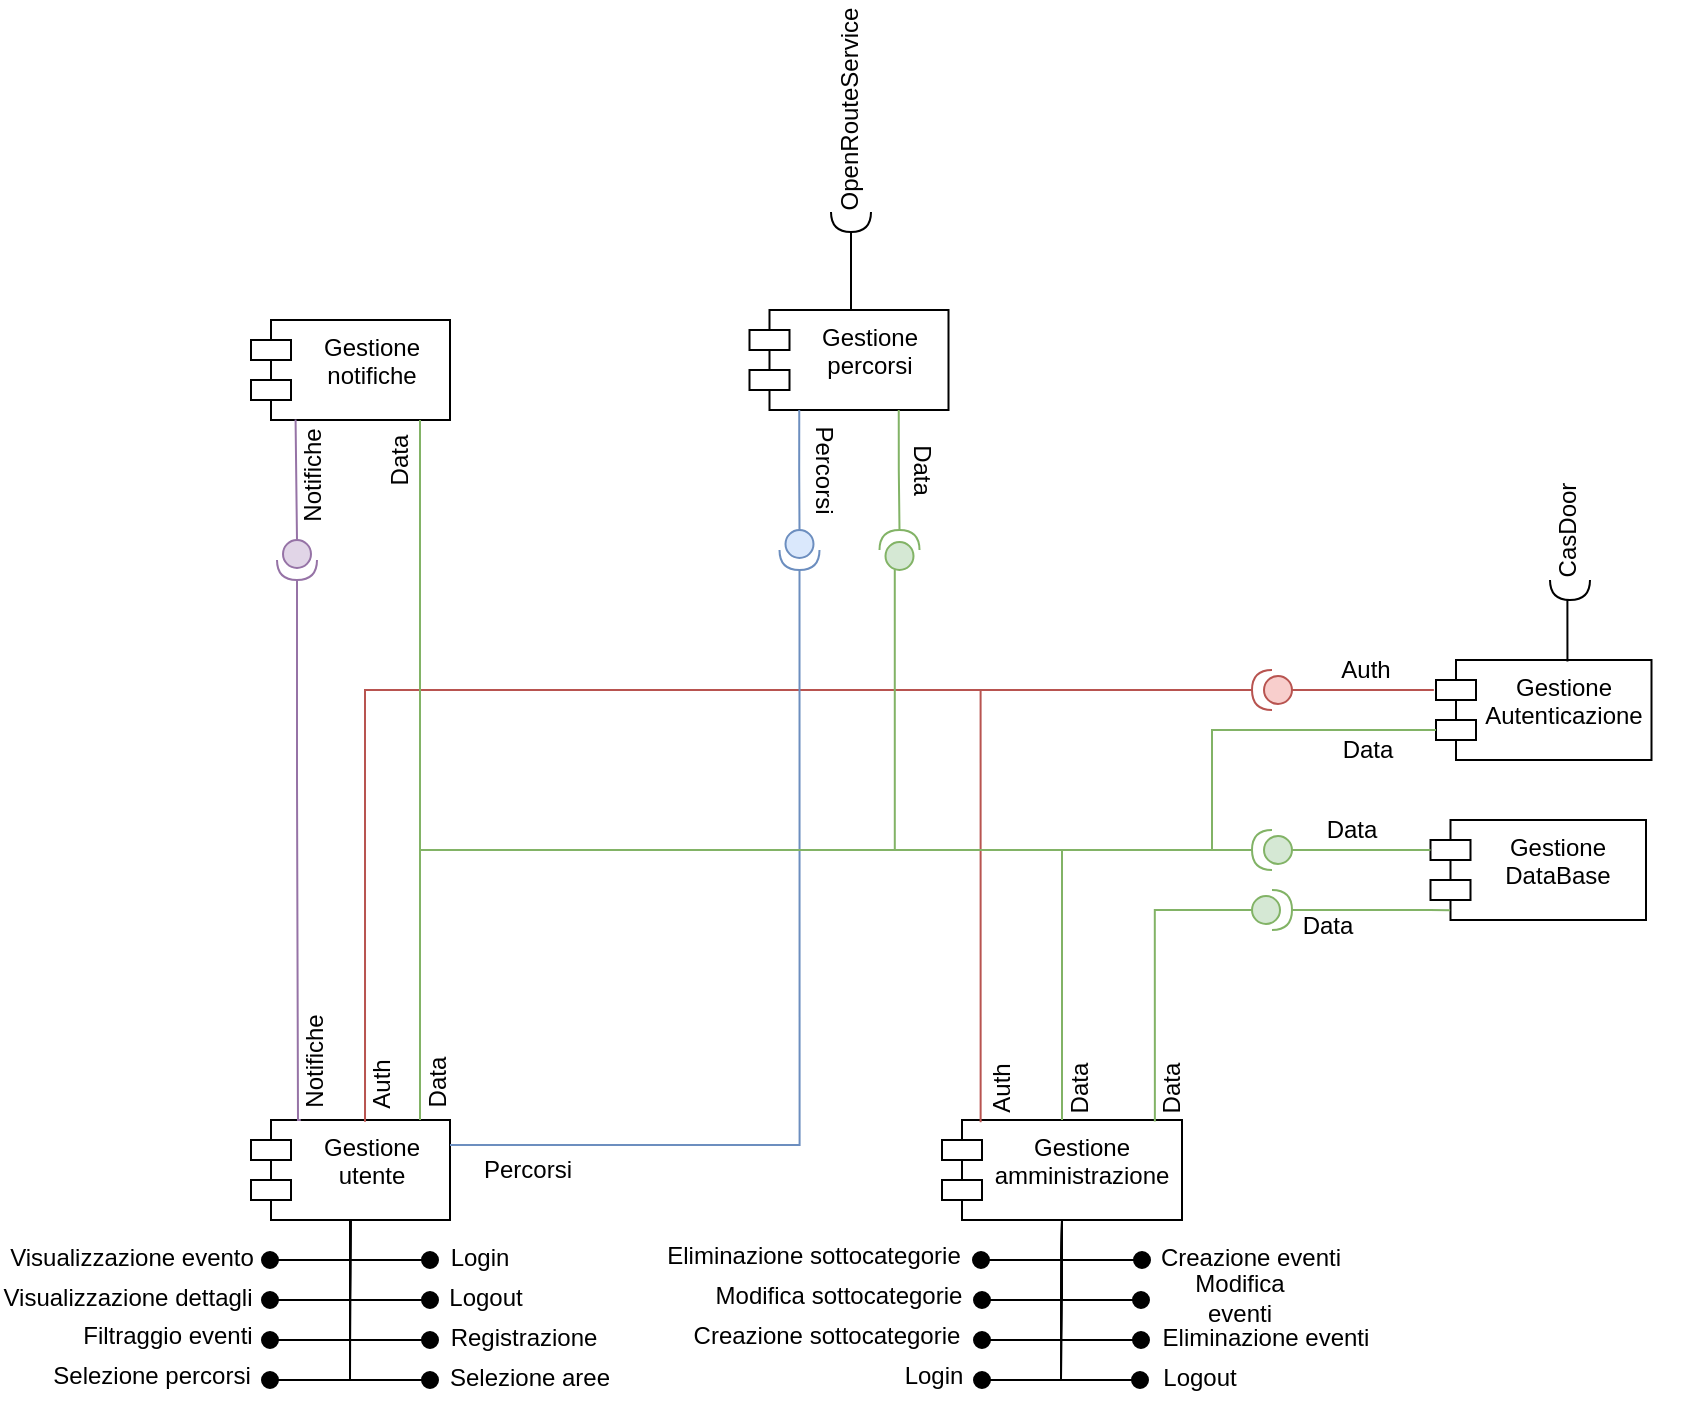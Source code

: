<mxfile version="24.2.5" type="device">
  <diagram name="Pagina-1" id="bZNuDVQKegFYLx4exZVK">
    <mxGraphModel dx="1851" dy="553" grid="1" gridSize="10" guides="1" tooltips="1" connect="1" arrows="1" fold="1" page="1" pageScale="1" pageWidth="827" pageHeight="1169" math="0" shadow="0">
      <root>
        <mxCell id="0" />
        <mxCell id="1" parent="0" />
        <mxCell id="vY_98w7-_kvQoHKUwf2a-1" value="Gestione utente" style="shape=module;align=left;spacingLeft=20;align=center;verticalAlign=top;whiteSpace=wrap;html=1;" parent="1" vertex="1">
          <mxGeometry x="-104.5" y="760" width="99.5" height="50" as="geometry" />
        </mxCell>
        <mxCell id="vY_98w7-_kvQoHKUwf2a-2" value="" style="html=1;verticalAlign=bottom;startArrow=oval;startFill=1;endArrow=none;startSize=8;curved=0;rounded=0;endFill=0;entryX=0.5;entryY=1;entryDx=0;entryDy=0;" parent="1" target="vY_98w7-_kvQoHKUwf2a-1" edge="1">
          <mxGeometry width="60" relative="1" as="geometry">
            <mxPoint x="-15" y="830" as="sourcePoint" />
            <mxPoint x="-118" y="261.86" as="targetPoint" />
            <Array as="points">
              <mxPoint x="-55" y="830" />
            </Array>
          </mxGeometry>
        </mxCell>
        <mxCell id="vY_98w7-_kvQoHKUwf2a-3" value="" style="html=1;verticalAlign=bottom;startArrow=oval;startFill=1;endArrow=none;startSize=8;curved=0;rounded=0;endFill=0;entryX=0.5;entryY=1;entryDx=0;entryDy=0;" parent="1" target="vY_98w7-_kvQoHKUwf2a-1" edge="1">
          <mxGeometry width="60" relative="1" as="geometry">
            <mxPoint x="-15" y="850" as="sourcePoint" />
            <mxPoint x="-55" y="820" as="targetPoint" />
            <Array as="points">
              <mxPoint x="-55" y="850" />
            </Array>
          </mxGeometry>
        </mxCell>
        <mxCell id="vY_98w7-_kvQoHKUwf2a-4" value="Login" style="text;html=1;align=center;verticalAlign=middle;whiteSpace=wrap;rounded=0;" parent="1" vertex="1">
          <mxGeometry x="-20" y="814" width="60" height="30" as="geometry" />
        </mxCell>
        <mxCell id="vY_98w7-_kvQoHKUwf2a-5" value="Logout" style="text;html=1;align=center;verticalAlign=middle;whiteSpace=wrap;rounded=0;" parent="1" vertex="1">
          <mxGeometry x="-17" y="834" width="60" height="30" as="geometry" />
        </mxCell>
        <mxCell id="vY_98w7-_kvQoHKUwf2a-6" value="Registrazione" style="text;html=1;align=center;verticalAlign=middle;whiteSpace=wrap;rounded=0;" parent="1" vertex="1">
          <mxGeometry x="-9" y="854" width="82" height="30" as="geometry" />
        </mxCell>
        <mxCell id="vY_98w7-_kvQoHKUwf2a-7" value="" style="html=1;verticalAlign=bottom;startArrow=oval;startFill=1;endArrow=none;startSize=8;curved=0;rounded=0;endFill=0;entryX=0.5;entryY=1;entryDx=0;entryDy=0;" parent="1" edge="1">
          <mxGeometry width="60" relative="1" as="geometry">
            <mxPoint x="-15" y="870" as="sourcePoint" />
            <mxPoint x="-55" y="830" as="targetPoint" />
            <Array as="points">
              <mxPoint x="-55" y="870" />
            </Array>
          </mxGeometry>
        </mxCell>
        <mxCell id="vY_98w7-_kvQoHKUwf2a-8" value="Gestione Autenticazione" style="shape=module;align=left;spacingLeft=20;align=center;verticalAlign=top;whiteSpace=wrap;html=1;" parent="1" vertex="1">
          <mxGeometry x="488" y="530" width="107.75" height="50" as="geometry" />
        </mxCell>
        <mxCell id="vY_98w7-_kvQoHKUwf2a-9" value="" style="shape=providedRequiredInterface;html=1;verticalLabelPosition=bottom;sketch=0;rotation=-180;fillColor=#f8cecc;strokeColor=#b85450;" parent="1" vertex="1">
          <mxGeometry x="396" y="535" width="20" height="20" as="geometry" />
        </mxCell>
        <mxCell id="vY_98w7-_kvQoHKUwf2a-10" value="Auth" style="text;html=1;align=center;verticalAlign=middle;whiteSpace=wrap;rounded=0;rotation=-90;" parent="1" vertex="1">
          <mxGeometry x="-69" y="727" width="60" height="30" as="geometry" />
        </mxCell>
        <mxCell id="vY_98w7-_kvQoHKUwf2a-11" value="Gestione &lt;br&gt;&lt;div&gt;DataBase&lt;/div&gt;" style="shape=module;align=left;spacingLeft=20;align=center;verticalAlign=top;whiteSpace=wrap;html=1;" parent="1" vertex="1">
          <mxGeometry x="485.25" y="610" width="107.75" height="50" as="geometry" />
        </mxCell>
        <mxCell id="vY_98w7-_kvQoHKUwf2a-12" value="Data" style="text;html=1;align=center;verticalAlign=middle;whiteSpace=wrap;rounded=0;" parent="1" vertex="1">
          <mxGeometry x="424" y="560" width="60" height="30" as="geometry" />
        </mxCell>
        <mxCell id="vY_98w7-_kvQoHKUwf2a-13" value="" style="html=1;verticalAlign=bottom;startArrow=oval;startFill=1;endArrow=none;startSize=8;curved=0;rounded=0;endFill=0;entryX=0.5;entryY=1;entryDx=0;entryDy=0;" parent="1" edge="1">
          <mxGeometry width="60" relative="1" as="geometry">
            <mxPoint x="-95" y="830" as="sourcePoint" />
            <mxPoint x="-55" y="810" as="targetPoint" />
            <Array as="points">
              <mxPoint x="-55" y="830" />
            </Array>
          </mxGeometry>
        </mxCell>
        <mxCell id="vY_98w7-_kvQoHKUwf2a-14" value="Visualizzazione evento" style="text;html=1;align=center;verticalAlign=middle;whiteSpace=wrap;rounded=0;" parent="1" vertex="1">
          <mxGeometry x="-226" y="814" width="124" height="30" as="geometry" />
        </mxCell>
        <mxCell id="vY_98w7-_kvQoHKUwf2a-15" value="" style="html=1;verticalAlign=bottom;startArrow=oval;startFill=1;endArrow=none;startSize=8;curved=0;rounded=0;endFill=0;entryX=0.5;entryY=1;entryDx=0;entryDy=0;" parent="1" target="vY_98w7-_kvQoHKUwf2a-1" edge="1">
          <mxGeometry width="60" relative="1" as="geometry">
            <mxPoint x="-95" y="850" as="sourcePoint" />
            <mxPoint x="-55" y="830" as="targetPoint" />
            <Array as="points">
              <mxPoint x="-55" y="850" />
            </Array>
          </mxGeometry>
        </mxCell>
        <mxCell id="vY_98w7-_kvQoHKUwf2a-16" value="Visualizzazione dettagli" style="text;html=1;align=center;verticalAlign=middle;whiteSpace=wrap;rounded=0;" parent="1" vertex="1">
          <mxGeometry x="-230" y="834" width="128" height="30" as="geometry" />
        </mxCell>
        <mxCell id="vY_98w7-_kvQoHKUwf2a-17" value="" style="html=1;verticalAlign=bottom;startArrow=oval;startFill=1;endArrow=none;startSize=8;curved=0;rounded=0;endFill=0;entryX=0.5;entryY=1;entryDx=0;entryDy=0;" parent="1" target="vY_98w7-_kvQoHKUwf2a-1" edge="1">
          <mxGeometry width="60" relative="1" as="geometry">
            <mxPoint x="-95" y="870" as="sourcePoint" />
            <mxPoint x="-55" y="830" as="targetPoint" />
            <Array as="points">
              <mxPoint x="-55" y="870" />
            </Array>
          </mxGeometry>
        </mxCell>
        <mxCell id="vY_98w7-_kvQoHKUwf2a-18" value="Filtraggio eventi" style="text;html=1;align=center;verticalAlign=middle;whiteSpace=wrap;rounded=0;" parent="1" vertex="1">
          <mxGeometry x="-190" y="853" width="88" height="30" as="geometry" />
        </mxCell>
        <mxCell id="vY_98w7-_kvQoHKUwf2a-19" value="" style="html=1;verticalAlign=bottom;startArrow=oval;startFill=1;endArrow=none;startSize=8;curved=0;rounded=0;endFill=0;entryX=0.5;entryY=1;entryDx=0;entryDy=0;" parent="1" edge="1">
          <mxGeometry width="60" relative="1" as="geometry">
            <mxPoint x="-95" y="890" as="sourcePoint" />
            <mxPoint x="-55" y="830" as="targetPoint" />
            <Array as="points">
              <mxPoint x="-55" y="890" />
            </Array>
          </mxGeometry>
        </mxCell>
        <mxCell id="vY_98w7-_kvQoHKUwf2a-20" value="Selezione percorsi" style="text;html=1;align=center;verticalAlign=middle;whiteSpace=wrap;rounded=0;" parent="1" vertex="1">
          <mxGeometry x="-206.5" y="873" width="104" height="30" as="geometry" />
        </mxCell>
        <mxCell id="vY_98w7-_kvQoHKUwf2a-21" value="" style="html=1;verticalAlign=bottom;startArrow=oval;startFill=1;endArrow=none;startSize=8;curved=0;rounded=0;endFill=0;entryX=0.5;entryY=1;entryDx=0;entryDy=0;" parent="1" target="vY_98w7-_kvQoHKUwf2a-1" edge="1">
          <mxGeometry width="60" relative="1" as="geometry">
            <mxPoint x="-15" y="890" as="sourcePoint" />
            <mxPoint x="-55" y="850" as="targetPoint" />
            <Array as="points">
              <mxPoint x="-55" y="890" />
            </Array>
          </mxGeometry>
        </mxCell>
        <mxCell id="vY_98w7-_kvQoHKUwf2a-22" value="Selezione aree" style="text;html=1;align=center;verticalAlign=middle;whiteSpace=wrap;rounded=0;" parent="1" vertex="1">
          <mxGeometry x="-7" y="874" width="84" height="30" as="geometry" />
        </mxCell>
        <mxCell id="vY_98w7-_kvQoHKUwf2a-23" value="Gestione amministrazione" style="shape=module;align=left;spacingLeft=20;align=center;verticalAlign=top;whiteSpace=wrap;html=1;" parent="1" vertex="1">
          <mxGeometry x="241" y="760" width="120" height="50" as="geometry" />
        </mxCell>
        <mxCell id="vY_98w7-_kvQoHKUwf2a-24" value="" style="ellipse;whiteSpace=wrap;html=1;align=center;aspect=fixed;fillColor=none;strokeColor=none;resizable=0;perimeter=centerPerimeter;rotatable=0;allowArrows=0;points=[];outlineConnect=1;" parent="1" vertex="1">
          <mxGeometry x="604.75" y="630" width="10" height="10" as="geometry" />
        </mxCell>
        <mxCell id="vY_98w7-_kvQoHKUwf2a-25" value="&lt;div&gt;Data&lt;/div&gt;" style="text;html=1;align=center;verticalAlign=middle;whiteSpace=wrap;rounded=0;" parent="1" vertex="1">
          <mxGeometry x="404" y="648" width="60" height="30" as="geometry" />
        </mxCell>
        <mxCell id="vY_98w7-_kvQoHKUwf2a-26" value="Gestione notifiche" style="shape=module;align=left;spacingLeft=20;align=center;verticalAlign=top;whiteSpace=wrap;html=1;" parent="1" vertex="1">
          <mxGeometry x="-104.5" y="360" width="99.5" height="50" as="geometry" />
        </mxCell>
        <mxCell id="vY_98w7-_kvQoHKUwf2a-27" value="" style="html=1;verticalAlign=bottom;startArrow=oval;startFill=1;endArrow=none;startSize=8;curved=0;rounded=0;endFill=0;entryX=0.5;entryY=1;entryDx=0;entryDy=0;" parent="1" target="vY_98w7-_kvQoHKUwf2a-23" edge="1">
          <mxGeometry width="60" relative="1" as="geometry">
            <mxPoint x="341" y="830" as="sourcePoint" />
            <mxPoint x="321" y="824" as="targetPoint" />
            <Array as="points">
              <mxPoint x="301" y="830" />
            </Array>
          </mxGeometry>
        </mxCell>
        <mxCell id="vY_98w7-_kvQoHKUwf2a-28" value="Creazione eventi" style="text;html=1;align=center;verticalAlign=middle;whiteSpace=wrap;rounded=0;" parent="1" vertex="1">
          <mxGeometry x="349" y="814" width="93" height="30" as="geometry" />
        </mxCell>
        <mxCell id="vY_98w7-_kvQoHKUwf2a-29" value="" style="html=1;verticalAlign=bottom;startArrow=oval;startFill=1;endArrow=none;startSize=8;curved=0;rounded=0;endFill=0;entryX=0.5;entryY=1;entryDx=0;entryDy=0;" parent="1" target="vY_98w7-_kvQoHKUwf2a-23" edge="1">
          <mxGeometry width="60" relative="1" as="geometry">
            <mxPoint x="340.5" y="850" as="sourcePoint" />
            <mxPoint x="300.5" y="830" as="targetPoint" />
            <Array as="points">
              <mxPoint x="300.5" y="850" />
            </Array>
          </mxGeometry>
        </mxCell>
        <mxCell id="vY_98w7-_kvQoHKUwf2a-30" value="Modifica eventi" style="text;html=1;align=center;verticalAlign=middle;whiteSpace=wrap;rounded=0;" parent="1" vertex="1">
          <mxGeometry x="349" y="834" width="82" height="30" as="geometry" />
        </mxCell>
        <mxCell id="vY_98w7-_kvQoHKUwf2a-31" value="" style="html=1;verticalAlign=bottom;startArrow=oval;startFill=1;endArrow=none;startSize=8;curved=0;rounded=0;endFill=0;" parent="1" edge="1">
          <mxGeometry width="60" relative="1" as="geometry">
            <mxPoint x="340.5" y="870" as="sourcePoint" />
            <mxPoint x="301" y="810" as="targetPoint" />
            <Array as="points">
              <mxPoint x="300.5" y="870" />
            </Array>
          </mxGeometry>
        </mxCell>
        <mxCell id="vY_98w7-_kvQoHKUwf2a-32" value="Eliminazione eventi" style="text;html=1;align=center;verticalAlign=middle;whiteSpace=wrap;rounded=0;" parent="1" vertex="1">
          <mxGeometry x="349" y="854" width="108" height="30" as="geometry" />
        </mxCell>
        <mxCell id="vY_98w7-_kvQoHKUwf2a-33" value="" style="html=1;verticalAlign=bottom;startArrow=oval;startFill=1;endArrow=none;startSize=8;curved=0;rounded=0;endFill=0;entryX=0.5;entryY=1;entryDx=0;entryDy=0;" parent="1" target="vY_98w7-_kvQoHKUwf2a-23" edge="1">
          <mxGeometry width="60" relative="1" as="geometry">
            <mxPoint x="261" y="870" as="sourcePoint" />
            <mxPoint x="301" y="810" as="targetPoint" />
            <Array as="points">
              <mxPoint x="300.5" y="870" />
            </Array>
          </mxGeometry>
        </mxCell>
        <mxCell id="vY_98w7-_kvQoHKUwf2a-34" value="Creazione sottocategorie" style="text;html=1;align=center;verticalAlign=middle;whiteSpace=wrap;rounded=0;" parent="1" vertex="1">
          <mxGeometry x="114" y="853" width="139" height="30" as="geometry" />
        </mxCell>
        <mxCell id="vY_98w7-_kvQoHKUwf2a-35" value="" style="html=1;verticalAlign=bottom;startArrow=oval;startFill=1;endArrow=none;startSize=8;curved=0;rounded=0;endFill=0;entryX=0.5;entryY=1;entryDx=0;entryDy=0;" parent="1" target="vY_98w7-_kvQoHKUwf2a-23" edge="1">
          <mxGeometry width="60" relative="1" as="geometry">
            <mxPoint x="261" y="850" as="sourcePoint" />
            <mxPoint x="311" y="820" as="targetPoint" />
            <Array as="points">
              <mxPoint x="301" y="850" />
            </Array>
          </mxGeometry>
        </mxCell>
        <mxCell id="vY_98w7-_kvQoHKUwf2a-36" value="Modifica sottocategorie" style="text;html=1;align=center;verticalAlign=middle;whiteSpace=wrap;rounded=0;" parent="1" vertex="1">
          <mxGeometry x="120" y="833" width="139" height="30" as="geometry" />
        </mxCell>
        <mxCell id="vY_98w7-_kvQoHKUwf2a-37" value="Percorsi" style="text;html=1;align=center;verticalAlign=middle;whiteSpace=wrap;rounded=0;" parent="1" vertex="1">
          <mxGeometry y="770" width="68" height="30" as="geometry" />
        </mxCell>
        <mxCell id="vY_98w7-_kvQoHKUwf2a-38" value="" style="html=1;verticalAlign=bottom;startArrow=oval;startFill=1;endArrow=none;startSize=8;curved=0;rounded=0;endFill=0;entryX=0.5;entryY=1;entryDx=0;entryDy=0;" parent="1" target="vY_98w7-_kvQoHKUwf2a-23" edge="1">
          <mxGeometry width="60" relative="1" as="geometry">
            <mxPoint x="260.5" y="830" as="sourcePoint" />
            <mxPoint x="301" y="810" as="targetPoint" />
            <Array as="points">
              <mxPoint x="300.5" y="830" />
            </Array>
          </mxGeometry>
        </mxCell>
        <mxCell id="vY_98w7-_kvQoHKUwf2a-39" value="Auth" style="text;html=1;align=center;verticalAlign=middle;whiteSpace=wrap;rounded=0;rotation=-90;" parent="1" vertex="1">
          <mxGeometry x="241" y="729" width="60" height="30" as="geometry" />
        </mxCell>
        <mxCell id="vY_98w7-_kvQoHKUwf2a-40" value="Data" style="text;html=1;align=center;verticalAlign=middle;whiteSpace=wrap;rounded=0;rotation=-90;" parent="1" vertex="1">
          <mxGeometry x="-41" y="726" width="60" height="30" as="geometry" />
        </mxCell>
        <mxCell id="vY_98w7-_kvQoHKUwf2a-41" value="Data" style="text;html=1;align=center;verticalAlign=middle;whiteSpace=wrap;rounded=0;rotation=-90;" parent="1" vertex="1">
          <mxGeometry x="280" y="729" width="60" height="30" as="geometry" />
        </mxCell>
        <mxCell id="vY_98w7-_kvQoHKUwf2a-42" value="Auth" style="text;html=1;align=center;verticalAlign=middle;whiteSpace=wrap;rounded=0;rotation=0;" parent="1" vertex="1">
          <mxGeometry x="423" y="520" width="60" height="30" as="geometry" />
        </mxCell>
        <mxCell id="vY_98w7-_kvQoHKUwf2a-43" value="" style="shape=providedRequiredInterface;html=1;verticalLabelPosition=bottom;sketch=0;rotation=90;fillColor=#e1d5e7;strokeColor=#9673a6;" parent="1" vertex="1">
          <mxGeometry x="-91.5" y="470" width="20" height="20" as="geometry" />
        </mxCell>
        <mxCell id="vY_98w7-_kvQoHKUwf2a-44" style="edgeStyle=orthogonalEdgeStyle;rounded=0;orthogonalLoop=1;jettySize=auto;html=1;entryX=0;entryY=0.5;entryDx=0;entryDy=0;entryPerimeter=0;endArrow=none;endFill=0;fillColor=#e1d5e7;strokeColor=#9673a6;exitX=0.224;exitY=0.995;exitDx=0;exitDy=0;exitPerimeter=0;" parent="1" source="vY_98w7-_kvQoHKUwf2a-26" edge="1">
          <mxGeometry relative="1" as="geometry">
            <Array as="points">
              <mxPoint x="-82" y="411" />
              <mxPoint x="-81" y="411" />
            </Array>
            <mxPoint x="-81.118" y="410.9" as="sourcePoint" />
            <mxPoint x="-81.5" y="470" as="targetPoint" />
          </mxGeometry>
        </mxCell>
        <mxCell id="vY_98w7-_kvQoHKUwf2a-45" style="edgeStyle=orthogonalEdgeStyle;rounded=0;orthogonalLoop=1;jettySize=auto;html=1;exitX=1;exitY=0.5;exitDx=0;exitDy=0;exitPerimeter=0;entryX=0.25;entryY=0;entryDx=0;entryDy=0;endArrow=none;endFill=0;fillColor=#e1d5e7;strokeColor=#9673a6;" parent="1" source="vY_98w7-_kvQoHKUwf2a-43" target="vY_98w7-_kvQoHKUwf2a-1" edge="1">
          <mxGeometry relative="1" as="geometry">
            <Array as="points">
              <mxPoint x="-81" y="590" />
              <mxPoint x="-81" y="590" />
              <mxPoint x="-81" y="760" />
            </Array>
          </mxGeometry>
        </mxCell>
        <mxCell id="vY_98w7-_kvQoHKUwf2a-46" value="&lt;div&gt;Notifiche&lt;/div&gt;" style="text;html=1;align=center;verticalAlign=middle;whiteSpace=wrap;rounded=0;rotation=-90;" parent="1" vertex="1">
          <mxGeometry x="-102.5" y="716" width="60" height="30" as="geometry" />
        </mxCell>
        <mxCell id="vY_98w7-_kvQoHKUwf2a-47" value="&lt;div&gt;Notifiche&lt;/div&gt;" style="text;html=1;align=center;verticalAlign=middle;whiteSpace=wrap;rounded=0;rotation=-90;" parent="1" vertex="1">
          <mxGeometry x="-103.5" y="423" width="60" height="30" as="geometry" />
        </mxCell>
        <mxCell id="vY_98w7-_kvQoHKUwf2a-48" value="Data" style="text;html=1;align=center;verticalAlign=middle;whiteSpace=wrap;rounded=0;rotation=-90;" parent="1" vertex="1">
          <mxGeometry x="-60" y="415" width="60" height="30" as="geometry" />
        </mxCell>
        <mxCell id="vY_98w7-_kvQoHKUwf2a-49" value="Data" style="text;html=1;align=center;verticalAlign=middle;whiteSpace=wrap;rounded=0;rotation=-90;" parent="1" vertex="1">
          <mxGeometry x="326" y="729" width="60" height="30" as="geometry" />
        </mxCell>
        <mxCell id="vY_98w7-_kvQoHKUwf2a-50" value="&lt;div&gt;Data&lt;/div&gt;" style="text;html=1;align=center;verticalAlign=middle;whiteSpace=wrap;rounded=0;" parent="1" vertex="1">
          <mxGeometry x="416" y="600" width="60" height="30" as="geometry" />
        </mxCell>
        <mxCell id="vY_98w7-_kvQoHKUwf2a-51" style="edgeStyle=orthogonalEdgeStyle;rounded=0;orthogonalLoop=1;jettySize=auto;html=1;exitX=1;exitY=0.5;exitDx=0;exitDy=0;exitPerimeter=0;entryX=0.5;entryY=0;entryDx=0;entryDy=0;endArrow=none;endFill=0;fillColor=#d5e8d4;strokeColor=#82b366;" parent="1" source="vY_98w7-_kvQoHKUwf2a-52" target="vY_98w7-_kvQoHKUwf2a-23" edge="1">
          <mxGeometry relative="1" as="geometry" />
        </mxCell>
        <mxCell id="vY_98w7-_kvQoHKUwf2a-52" value="" style="shape=providedRequiredInterface;html=1;verticalLabelPosition=bottom;sketch=0;rotation=-180;fillColor=#d5e8d4;strokeColor=#82b366;" parent="1" vertex="1">
          <mxGeometry x="396" y="615" width="20" height="20" as="geometry" />
        </mxCell>
        <mxCell id="vY_98w7-_kvQoHKUwf2a-53" style="edgeStyle=orthogonalEdgeStyle;rounded=0;orthogonalLoop=1;jettySize=auto;html=1;exitX=0;exitY=0.5;exitDx=0;exitDy=0;exitPerimeter=0;entryX=0;entryY=0;entryDx=0;entryDy=15;entryPerimeter=0;endArrow=none;endFill=0;fillColor=#d5e8d4;strokeColor=#82b366;" parent="1" source="vY_98w7-_kvQoHKUwf2a-52" target="vY_98w7-_kvQoHKUwf2a-11" edge="1">
          <mxGeometry relative="1" as="geometry" />
        </mxCell>
        <mxCell id="vY_98w7-_kvQoHKUwf2a-54" style="edgeStyle=orthogonalEdgeStyle;rounded=0;orthogonalLoop=1;jettySize=auto;html=1;exitX=0;exitY=0.5;exitDx=0;exitDy=0;exitPerimeter=0;entryX=-0.01;entryY=0.299;entryDx=0;entryDy=0;entryPerimeter=0;endArrow=none;endFill=0;fillColor=#f8cecc;strokeColor=#b85450;" parent="1" source="vY_98w7-_kvQoHKUwf2a-9" target="vY_98w7-_kvQoHKUwf2a-8" edge="1">
          <mxGeometry relative="1" as="geometry" />
        </mxCell>
        <mxCell id="vY_98w7-_kvQoHKUwf2a-55" style="edgeStyle=orthogonalEdgeStyle;rounded=0;orthogonalLoop=1;jettySize=auto;html=1;exitX=1;exitY=0.5;exitDx=0;exitDy=0;exitPerimeter=0;endArrow=none;endFill=0;fillColor=#f8cecc;strokeColor=#b85450;entryX=0.573;entryY=0.018;entryDx=0;entryDy=0;entryPerimeter=0;" parent="1" source="vY_98w7-_kvQoHKUwf2a-9" target="vY_98w7-_kvQoHKUwf2a-1" edge="1">
          <mxGeometry relative="1" as="geometry">
            <mxPoint x="-140" y="720" as="targetPoint" />
          </mxGeometry>
        </mxCell>
        <mxCell id="vY_98w7-_kvQoHKUwf2a-56" style="edgeStyle=orthogonalEdgeStyle;rounded=0;orthogonalLoop=1;jettySize=auto;html=1;entryX=1;entryY=0.5;entryDx=0;entryDy=0;entryPerimeter=0;endArrow=none;endFill=0;fillColor=#d5e8d4;strokeColor=#82b366;" parent="1" edge="1">
          <mxGeometry relative="1" as="geometry">
            <mxPoint x="-20" y="410" as="sourcePoint" />
            <mxPoint x="396.0" y="625.0" as="targetPoint" />
            <Array as="points">
              <mxPoint x="-20" y="410" />
              <mxPoint x="-20" y="625" />
            </Array>
          </mxGeometry>
        </mxCell>
        <mxCell id="vY_98w7-_kvQoHKUwf2a-57" style="edgeStyle=orthogonalEdgeStyle;rounded=0;orthogonalLoop=1;jettySize=auto;html=1;exitX=1;exitY=0.5;exitDx=0;exitDy=0;exitPerimeter=0;entryX=0.161;entryY=0.023;entryDx=0;entryDy=0;entryPerimeter=0;endArrow=none;endFill=0;fillColor=#f8cecc;strokeColor=#b85450;" parent="1" source="vY_98w7-_kvQoHKUwf2a-9" target="vY_98w7-_kvQoHKUwf2a-23" edge="1">
          <mxGeometry relative="1" as="geometry" />
        </mxCell>
        <mxCell id="vY_98w7-_kvQoHKUwf2a-58" value="" style="shape=providedRequiredInterface;html=1;verticalLabelPosition=bottom;sketch=0;rotation=0;fillColor=#d5e8d4;strokeColor=#82b366;" parent="1" vertex="1">
          <mxGeometry x="396" y="645" width="20" height="20" as="geometry" />
        </mxCell>
        <mxCell id="vY_98w7-_kvQoHKUwf2a-59" style="edgeStyle=orthogonalEdgeStyle;rounded=0;orthogonalLoop=1;jettySize=auto;html=1;exitX=1;exitY=0.5;exitDx=0;exitDy=0;exitPerimeter=0;entryX=0.091;entryY=0.902;entryDx=0;entryDy=0;entryPerimeter=0;endArrow=none;endFill=0;fillColor=#d5e8d4;strokeColor=#82b366;" parent="1" source="vY_98w7-_kvQoHKUwf2a-58" target="vY_98w7-_kvQoHKUwf2a-11" edge="1">
          <mxGeometry relative="1" as="geometry">
            <mxPoint x="485" y="645" as="targetPoint" />
            <Array as="points">
              <mxPoint x="485" y="655" />
            </Array>
          </mxGeometry>
        </mxCell>
        <mxCell id="vY_98w7-_kvQoHKUwf2a-60" style="edgeStyle=orthogonalEdgeStyle;rounded=0;orthogonalLoop=1;jettySize=auto;html=1;exitX=0;exitY=0.5;exitDx=0;exitDy=0;exitPerimeter=0;entryX=0.887;entryY=0.016;entryDx=0;entryDy=0;entryPerimeter=0;endArrow=none;endFill=0;fillColor=#d5e8d4;strokeColor=#82b366;" parent="1" source="vY_98w7-_kvQoHKUwf2a-58" target="vY_98w7-_kvQoHKUwf2a-23" edge="1">
          <mxGeometry relative="1" as="geometry" />
        </mxCell>
        <mxCell id="vY_98w7-_kvQoHKUwf2a-61" value="Gestione percorsi" style="shape=module;align=left;spacingLeft=20;align=center;verticalAlign=top;whiteSpace=wrap;html=1;" parent="1" vertex="1">
          <mxGeometry x="144.75" y="355" width="99.5" height="50" as="geometry" />
        </mxCell>
        <mxCell id="vY_98w7-_kvQoHKUwf2a-62" style="edgeStyle=orthogonalEdgeStyle;rounded=0;orthogonalLoop=1;jettySize=auto;html=1;exitX=1;exitY=0.5;exitDx=0;exitDy=0;exitPerimeter=0;entryX=1;entryY=0.25;entryDx=0;entryDy=0;endArrow=none;endFill=0;fillColor=#dae8fc;strokeColor=#6c8ebf;" parent="1" source="vY_98w7-_kvQoHKUwf2a-63" target="vY_98w7-_kvQoHKUwf2a-1" edge="1">
          <mxGeometry relative="1" as="geometry">
            <Array as="points">
              <mxPoint x="170" y="773" />
            </Array>
          </mxGeometry>
        </mxCell>
        <mxCell id="vY_98w7-_kvQoHKUwf2a-63" value="" style="shape=providedRequiredInterface;html=1;verticalLabelPosition=bottom;sketch=0;rotation=90;fillColor=#dae8fc;strokeColor=#6c8ebf;" parent="1" vertex="1">
          <mxGeometry x="159.75" y="465" width="20" height="20" as="geometry" />
        </mxCell>
        <mxCell id="vY_98w7-_kvQoHKUwf2a-64" style="edgeStyle=orthogonalEdgeStyle;rounded=0;orthogonalLoop=1;jettySize=auto;html=1;exitX=0.25;exitY=1;exitDx=0;exitDy=0;entryX=0;entryY=0.5;entryDx=0;entryDy=0;entryPerimeter=0;endArrow=none;endFill=0;fillColor=#dae8fc;strokeColor=#6c8ebf;" parent="1" source="vY_98w7-_kvQoHKUwf2a-61" target="vY_98w7-_kvQoHKUwf2a-63" edge="1">
          <mxGeometry relative="1" as="geometry" />
        </mxCell>
        <mxCell id="vY_98w7-_kvQoHKUwf2a-65" value="Eliminazione sottocategorie" style="text;html=1;align=center;verticalAlign=middle;whiteSpace=wrap;rounded=0;" parent="1" vertex="1">
          <mxGeometry x="100" y="813" width="154" height="30" as="geometry" />
        </mxCell>
        <mxCell id="vY_98w7-_kvQoHKUwf2a-66" value="Percorsi" style="text;html=1;align=center;verticalAlign=middle;whiteSpace=wrap;rounded=0;rotation=90;" parent="1" vertex="1">
          <mxGeometry x="147.75" y="420" width="68" height="30" as="geometry" />
        </mxCell>
        <mxCell id="vY_98w7-_kvQoHKUwf2a-67" value="" style="shape=providedRequiredInterface;html=1;verticalLabelPosition=bottom;sketch=0;rotation=-90;fillColor=#d5e8d4;strokeColor=#82b366;" parent="1" vertex="1">
          <mxGeometry x="209.75" y="465" width="20" height="20" as="geometry" />
        </mxCell>
        <mxCell id="vY_98w7-_kvQoHKUwf2a-68" style="edgeStyle=orthogonalEdgeStyle;rounded=0;orthogonalLoop=1;jettySize=auto;html=1;exitX=0.75;exitY=1;exitDx=0;exitDy=0;entryX=1;entryY=0.5;entryDx=0;entryDy=0;entryPerimeter=0;endArrow=none;endFill=0;fillColor=#d5e8d4;strokeColor=#82b366;" parent="1" source="vY_98w7-_kvQoHKUwf2a-61" target="vY_98w7-_kvQoHKUwf2a-67" edge="1">
          <mxGeometry relative="1" as="geometry" />
        </mxCell>
        <mxCell id="vY_98w7-_kvQoHKUwf2a-69" style="edgeStyle=orthogonalEdgeStyle;rounded=0;orthogonalLoop=1;jettySize=auto;html=1;exitX=0;exitY=0.5;exitDx=0;exitDy=0;exitPerimeter=0;entryX=0.873;entryY=0;entryDx=0;entryDy=0;entryPerimeter=0;endArrow=none;endFill=0;fillColor=#d5e8d4;strokeColor=#82b366;" parent="1" edge="1">
          <mxGeometry relative="1" as="geometry">
            <mxPoint x="217.39" y="485" as="sourcePoint" />
            <mxPoint x="-19.996" y="760" as="targetPoint" />
            <Array as="points">
              <mxPoint x="392.64" y="625" />
              <mxPoint x="-20.36" y="625" />
              <mxPoint x="-20.36" y="760" />
            </Array>
          </mxGeometry>
        </mxCell>
        <mxCell id="vY_98w7-_kvQoHKUwf2a-70" value="Data" style="text;html=1;align=center;verticalAlign=middle;whiteSpace=wrap;rounded=0;rotation=90;" parent="1" vertex="1">
          <mxGeometry x="196.75" y="420" width="68" height="30" as="geometry" />
        </mxCell>
        <mxCell id="vY_98w7-_kvQoHKUwf2a-71" value="CasDoor" style="text;html=1;align=center;verticalAlign=middle;whiteSpace=wrap;rounded=0;rotation=-90;" parent="1" vertex="1">
          <mxGeometry x="524" y="450" width="60" height="30" as="geometry" />
        </mxCell>
        <mxCell id="vY_98w7-_kvQoHKUwf2a-72" value="" style="shape=requiredInterface;html=1;verticalLabelPosition=bottom;sketch=0;rotation=90;" parent="1" vertex="1">
          <mxGeometry x="190.5" y="301" width="10" height="20" as="geometry" />
        </mxCell>
        <mxCell id="vY_98w7-_kvQoHKUwf2a-73" value="OpenRouteService" style="text;html=1;align=center;verticalAlign=middle;whiteSpace=wrap;rounded=0;rotation=-90;" parent="1" vertex="1">
          <mxGeometry x="140" y="240" width="109" height="29" as="geometry" />
        </mxCell>
        <mxCell id="vY_98w7-_kvQoHKUwf2a-74" style="edgeStyle=orthogonalEdgeStyle;rounded=0;orthogonalLoop=1;jettySize=auto;html=1;exitX=0.5;exitY=0;exitDx=0;exitDy=0;entryX=1;entryY=0.5;entryDx=0;entryDy=0;entryPerimeter=0;endArrow=none;endFill=0;" parent="1" source="vY_98w7-_kvQoHKUwf2a-61" target="vY_98w7-_kvQoHKUwf2a-72" edge="1">
          <mxGeometry relative="1" as="geometry" />
        </mxCell>
        <mxCell id="vY_98w7-_kvQoHKUwf2a-75" style="edgeStyle=orthogonalEdgeStyle;rounded=0;orthogonalLoop=1;jettySize=auto;html=1;exitX=0;exitY=0;exitDx=0;exitDy=35;exitPerimeter=0;entryX=1;entryY=0.5;entryDx=0;entryDy=0;entryPerimeter=0;endArrow=none;endFill=0;fillColor=#d5e8d4;strokeColor=#82b366;" parent="1" source="vY_98w7-_kvQoHKUwf2a-8" target="vY_98w7-_kvQoHKUwf2a-52" edge="1">
          <mxGeometry relative="1" as="geometry" />
        </mxCell>
        <mxCell id="vY_98w7-_kvQoHKUwf2a-76" value="" style="shape=requiredInterface;html=1;verticalLabelPosition=bottom;sketch=0;rotation=90;" parent="1" vertex="1">
          <mxGeometry x="550" y="485" width="10" height="20" as="geometry" />
        </mxCell>
        <mxCell id="vY_98w7-_kvQoHKUwf2a-77" style="edgeStyle=orthogonalEdgeStyle;rounded=0;orthogonalLoop=1;jettySize=auto;html=1;exitX=1;exitY=0.5;exitDx=0;exitDy=0;exitPerimeter=0;entryX=0.61;entryY=0.014;entryDx=0;entryDy=0;entryPerimeter=0;endArrow=none;endFill=0;" parent="1" source="vY_98w7-_kvQoHKUwf2a-76" target="vY_98w7-_kvQoHKUwf2a-8" edge="1">
          <mxGeometry relative="1" as="geometry" />
        </mxCell>
        <mxCell id="BJdEKhWwsXjZd2oWK2sM-1" value="" style="html=1;verticalAlign=bottom;startArrow=oval;startFill=1;endArrow=none;startSize=8;curved=0;rounded=0;endFill=0;entryX=0.5;entryY=1;entryDx=0;entryDy=0;" edge="1" parent="1" target="vY_98w7-_kvQoHKUwf2a-23">
          <mxGeometry width="60" relative="1" as="geometry">
            <mxPoint x="261" y="890" as="sourcePoint" />
            <mxPoint x="301" y="830" as="targetPoint" />
            <Array as="points">
              <mxPoint x="300.5" y="890" />
            </Array>
          </mxGeometry>
        </mxCell>
        <mxCell id="BJdEKhWwsXjZd2oWK2sM-2" value="" style="html=1;verticalAlign=bottom;startArrow=oval;startFill=1;endArrow=none;startSize=8;curved=0;rounded=0;endFill=0;entryX=0.5;entryY=1;entryDx=0;entryDy=0;" edge="1" parent="1" target="vY_98w7-_kvQoHKUwf2a-23">
          <mxGeometry width="60" relative="1" as="geometry">
            <mxPoint x="340" y="890" as="sourcePoint" />
            <mxPoint x="301" y="830" as="targetPoint" />
            <Array as="points">
              <mxPoint x="300.5" y="890" />
            </Array>
          </mxGeometry>
        </mxCell>
        <mxCell id="BJdEKhWwsXjZd2oWK2sM-3" value="Login" style="text;html=1;align=center;verticalAlign=middle;whiteSpace=wrap;rounded=0;" vertex="1" parent="1">
          <mxGeometry x="217" y="873" width="40" height="30" as="geometry" />
        </mxCell>
        <mxCell id="BJdEKhWwsXjZd2oWK2sM-4" value="Logout" style="text;html=1;align=center;verticalAlign=middle;whiteSpace=wrap;rounded=0;" vertex="1" parent="1">
          <mxGeometry x="340" y="874" width="60" height="30" as="geometry" />
        </mxCell>
      </root>
    </mxGraphModel>
  </diagram>
</mxfile>

